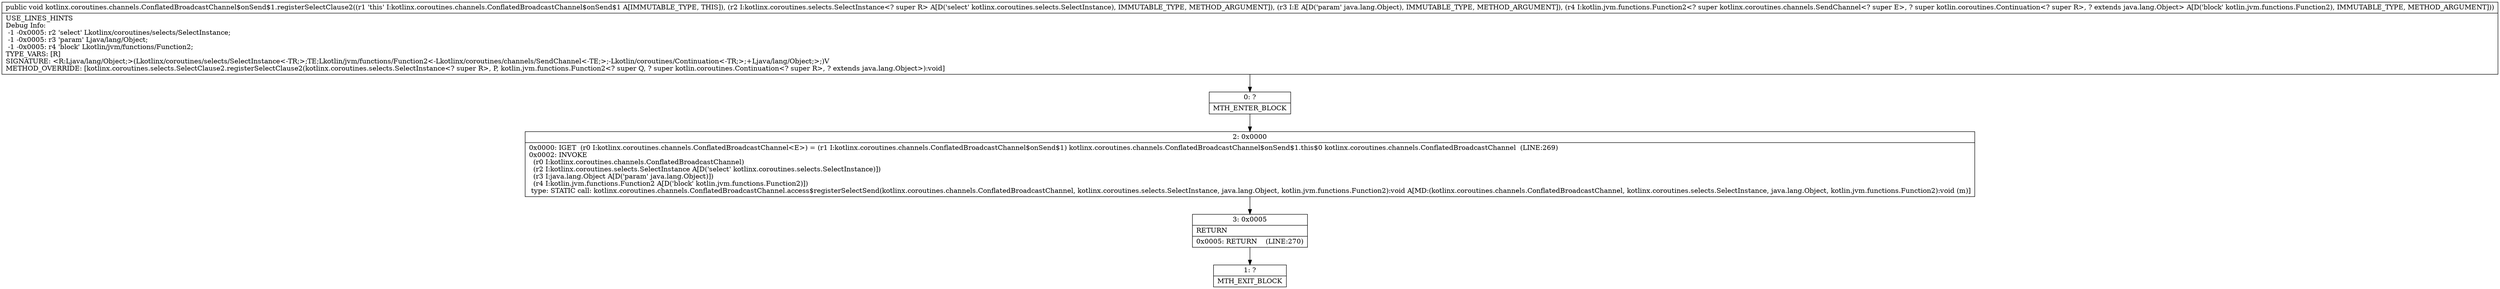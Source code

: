 digraph "CFG forkotlinx.coroutines.channels.ConflatedBroadcastChannel$onSend$1.registerSelectClause2(Lkotlinx\/coroutines\/selects\/SelectInstance;Ljava\/lang\/Object;Lkotlin\/jvm\/functions\/Function2;)V" {
Node_0 [shape=record,label="{0\:\ ?|MTH_ENTER_BLOCK\l}"];
Node_2 [shape=record,label="{2\:\ 0x0000|0x0000: IGET  (r0 I:kotlinx.coroutines.channels.ConflatedBroadcastChannel\<E\>) = (r1 I:kotlinx.coroutines.channels.ConflatedBroadcastChannel$onSend$1) kotlinx.coroutines.channels.ConflatedBroadcastChannel$onSend$1.this$0 kotlinx.coroutines.channels.ConflatedBroadcastChannel  (LINE:269)\l0x0002: INVOKE  \l  (r0 I:kotlinx.coroutines.channels.ConflatedBroadcastChannel)\l  (r2 I:kotlinx.coroutines.selects.SelectInstance A[D('select' kotlinx.coroutines.selects.SelectInstance)])\l  (r3 I:java.lang.Object A[D('param' java.lang.Object)])\l  (r4 I:kotlin.jvm.functions.Function2 A[D('block' kotlin.jvm.functions.Function2)])\l type: STATIC call: kotlinx.coroutines.channels.ConflatedBroadcastChannel.access$registerSelectSend(kotlinx.coroutines.channels.ConflatedBroadcastChannel, kotlinx.coroutines.selects.SelectInstance, java.lang.Object, kotlin.jvm.functions.Function2):void A[MD:(kotlinx.coroutines.channels.ConflatedBroadcastChannel, kotlinx.coroutines.selects.SelectInstance, java.lang.Object, kotlin.jvm.functions.Function2):void (m)]\l}"];
Node_3 [shape=record,label="{3\:\ 0x0005|RETURN\l|0x0005: RETURN    (LINE:270)\l}"];
Node_1 [shape=record,label="{1\:\ ?|MTH_EXIT_BLOCK\l}"];
MethodNode[shape=record,label="{public void kotlinx.coroutines.channels.ConflatedBroadcastChannel$onSend$1.registerSelectClause2((r1 'this' I:kotlinx.coroutines.channels.ConflatedBroadcastChannel$onSend$1 A[IMMUTABLE_TYPE, THIS]), (r2 I:kotlinx.coroutines.selects.SelectInstance\<? super R\> A[D('select' kotlinx.coroutines.selects.SelectInstance), IMMUTABLE_TYPE, METHOD_ARGUMENT]), (r3 I:E A[D('param' java.lang.Object), IMMUTABLE_TYPE, METHOD_ARGUMENT]), (r4 I:kotlin.jvm.functions.Function2\<? super kotlinx.coroutines.channels.SendChannel\<? super E\>, ? super kotlin.coroutines.Continuation\<? super R\>, ? extends java.lang.Object\> A[D('block' kotlin.jvm.functions.Function2), IMMUTABLE_TYPE, METHOD_ARGUMENT]))  | USE_LINES_HINTS\lDebug Info:\l  \-1 \-0x0005: r2 'select' Lkotlinx\/coroutines\/selects\/SelectInstance;\l  \-1 \-0x0005: r3 'param' Ljava\/lang\/Object;\l  \-1 \-0x0005: r4 'block' Lkotlin\/jvm\/functions\/Function2;\lTYPE_VARS: [R]\lSIGNATURE: \<R:Ljava\/lang\/Object;\>(Lkotlinx\/coroutines\/selects\/SelectInstance\<\-TR;\>;TE;Lkotlin\/jvm\/functions\/Function2\<\-Lkotlinx\/coroutines\/channels\/SendChannel\<\-TE;\>;\-Lkotlin\/coroutines\/Continuation\<\-TR;\>;+Ljava\/lang\/Object;\>;)V\lMETHOD_OVERRIDE: [kotlinx.coroutines.selects.SelectClause2.registerSelectClause2(kotlinx.coroutines.selects.SelectInstance\<? super R\>, P, kotlin.jvm.functions.Function2\<? super Q, ? super kotlin.coroutines.Continuation\<? super R\>, ? extends java.lang.Object\>):void]\l}"];
MethodNode -> Node_0;Node_0 -> Node_2;
Node_2 -> Node_3;
Node_3 -> Node_1;
}

